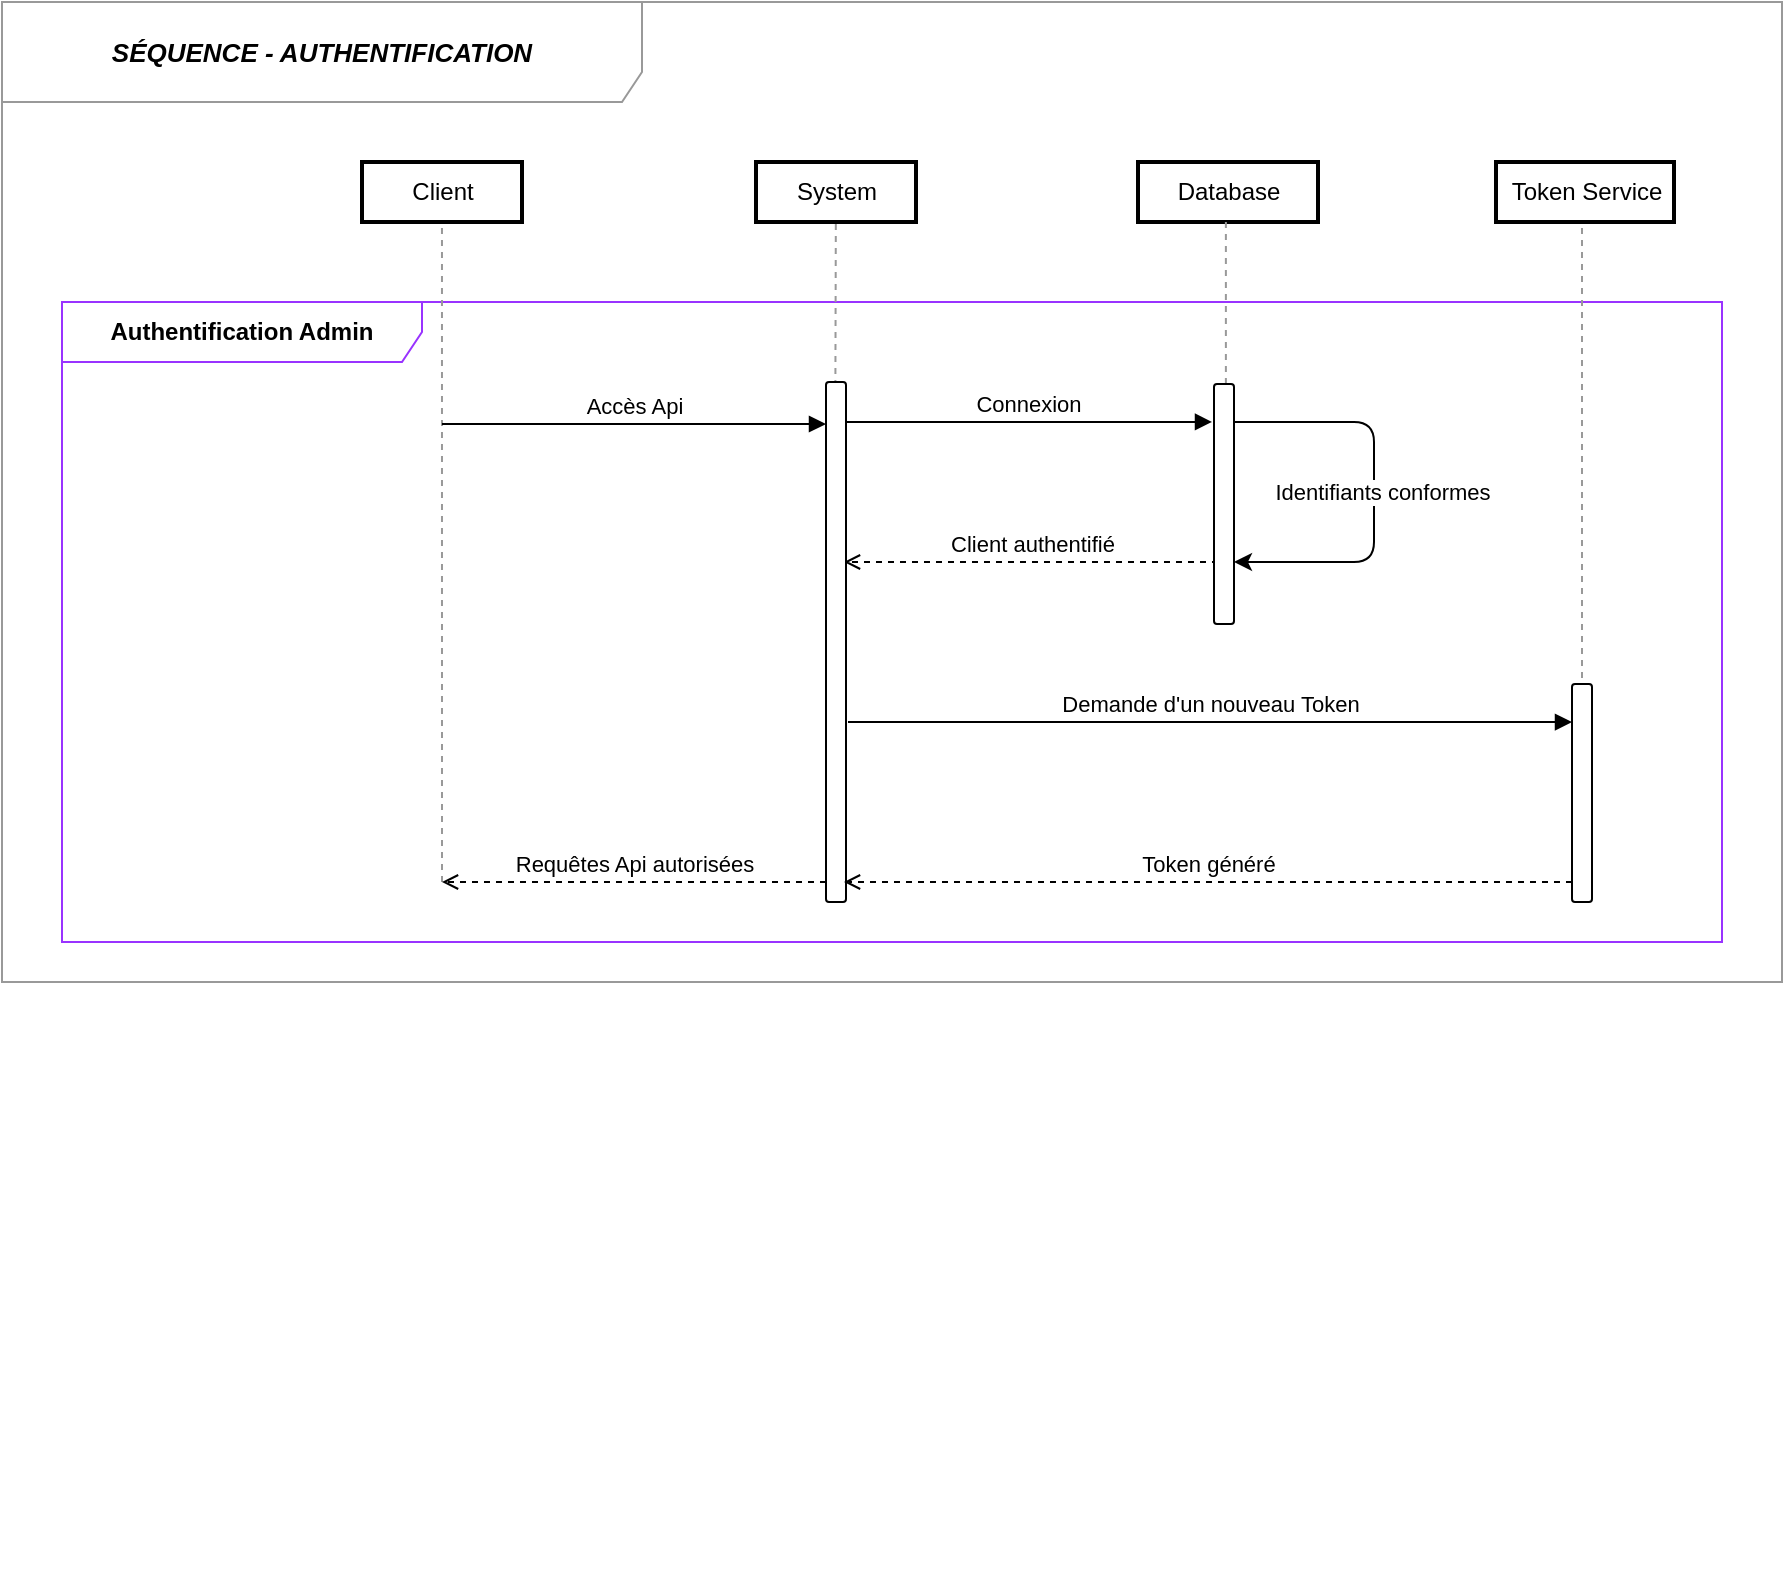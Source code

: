 <mxfile version="14.4.4" type="device" pages="3"><diagram id="97yKl8OY9-flEvL32o-E" name="Page-1"><mxGraphModel dx="1917" dy="540" grid="1" gridSize="10" guides="1" tooltips="1" connect="1" arrows="1" fold="1" page="1" pageScale="1" pageWidth="827" pageHeight="1169" math="0" shadow="0"><root><mxCell id="0"/><mxCell id="1" parent="0"/><mxCell id="2PDcDHNJ80dxET8YKz-v-1" value="&lt;div style=&quot;text-align: left&quot;&gt;&lt;span style=&quot;font-size: 13px&quot;&gt;&lt;b&gt;&lt;i&gt;SÉQUENCE - AUTHENTIFICATION&lt;/i&gt;&lt;/b&gt;&lt;/span&gt;&lt;br&gt;&lt;/div&gt;" style="shape=umlFrame;whiteSpace=wrap;html=1;gradientColor=none;swimlaneFillColor=#ffffff;width=320;height=50;strokeColor=#999999;" parent="1" vertex="1"><mxGeometry x="-790" y="70" width="890" height="490" as="geometry"/></mxCell><mxCell id="2PDcDHNJ80dxET8YKz-v-2" value="&lt;div style=&quot;text-align: left&quot;&gt;&lt;span style=&quot;background-color: rgb(255 , 255 , 255)&quot;&gt;&lt;b&gt;Authentification Admin&lt;/b&gt;&lt;/span&gt;&lt;/div&gt;" style="shape=umlFrame;whiteSpace=wrap;html=1;swimlaneFillColor=none;width=180;height=30;strokeColor=#9933FF;" parent="1" vertex="1"><mxGeometry x="-760" y="220" width="830" height="320" as="geometry"/></mxCell><mxCell id="2PDcDHNJ80dxET8YKz-v-4" value="" style="endArrow=none;dashed=1;html=1;exitX=0.4;exitY=1;exitDx=0;exitDy=0;exitPerimeter=0;entryX=0.5;entryY=0;entryDx=0;entryDy=0;strokeColor=#999999;" parent="1" source="2PDcDHNJ80dxET8YKz-v-18" target="2PDcDHNJ80dxET8YKz-v-3" edge="1"><mxGeometry width="50" height="50" relative="1" as="geometry"><mxPoint x="-375" y="758" as="sourcePoint"/><mxPoint x="215.118" y="179.765" as="targetPoint"/></mxGeometry></mxCell><mxCell id="2PDcDHNJ80dxET8YKz-v-5" value="" style="endArrow=none;dashed=1;html=1;entryX=0.944;entryY=0.458;entryDx=0;entryDy=0;entryPerimeter=0;strokeColor=#999999;" parent="1" edge="1"><mxGeometry width="50" height="50" relative="1" as="geometry"><mxPoint x="-570" y="510" as="sourcePoint"/><mxPoint x="-570.014" y="177.502" as="targetPoint"/></mxGeometry></mxCell><mxCell id="2PDcDHNJ80dxET8YKz-v-6" value="Client" style="html=1;rounded=0;perimeterSpacing=2;strokeWidth=2;" parent="1" vertex="1"><mxGeometry x="-610" y="150" width="80" height="30" as="geometry"/></mxCell><mxCell id="2PDcDHNJ80dxET8YKz-v-8" value="Token Service" style="html=1;rounded=0;perimeterSpacing=2;strokeWidth=2;" parent="1" vertex="1"><mxGeometry x="-43" y="150" width="89" height="30" as="geometry"/></mxCell><mxCell id="2PDcDHNJ80dxET8YKz-v-9" value="" style="endArrow=none;dashed=1;html=1;exitX=0.5;exitY=0.083;exitDx=0;exitDy=0;exitPerimeter=0;strokeColor=#999999;" parent="1" source="oSbIFqYpYDwff08S4qgl-8" edge="1"><mxGeometry width="50" height="50" relative="1" as="geometry"><mxPoint y="581.1" as="sourcePoint"/><mxPoint y="180" as="targetPoint"/></mxGeometry></mxCell><mxCell id="2PDcDHNJ80dxET8YKz-v-10" value="Accès Api" style="html=1;verticalAlign=bottom;endArrow=block;fontSize=11;" parent="1" target="2PDcDHNJ80dxET8YKz-v-18" edge="1"><mxGeometry width="80" relative="1" as="geometry"><mxPoint x="-570" y="281" as="sourcePoint"/><mxPoint x="-378.5" y="280" as="targetPoint"/></mxGeometry></mxCell><mxCell id="2PDcDHNJ80dxET8YKz-v-23" value="" style="edgeStyle=elbowEdgeStyle;elbow=horizontal;endArrow=classic;html=1;" parent="1" edge="1"><mxGeometry width="50" height="50" relative="1" as="geometry"><mxPoint x="-174" y="280" as="sourcePoint"/><mxPoint x="-174" y="350" as="targetPoint"/><Array as="points"><mxPoint x="-104" y="280"/><mxPoint x="-94" y="250"/></Array></mxGeometry></mxCell><mxCell id="2PDcDHNJ80dxET8YKz-v-24" value="&lt;span&gt;&lt;font style=&quot;font-size: 11px&quot;&gt;Identifiants conformes&lt;/font&gt;&lt;/span&gt;" style="edgeLabel;html=1;align=center;verticalAlign=middle;resizable=0;points=[];labelBackgroundColor=#FFFFFF;" parent="2PDcDHNJ80dxET8YKz-v-23" vertex="1" connectable="0"><mxGeometry x="0.595" y="4" relative="1" as="geometry"><mxPoint x="31" y="-39" as="offset"/></mxGeometry></mxCell><mxCell id="2PDcDHNJ80dxET8YKz-v-45" value="" style="endArrow=none;dashed=1;html=1;" parent="1" edge="1"><mxGeometry width="50" height="50" relative="1" as="geometry"><mxPoint y="860" as="sourcePoint"/><mxPoint y="860" as="targetPoint"/></mxGeometry></mxCell><mxCell id="oSbIFqYpYDwff08S4qgl-1" value="Database" style="html=1;rounded=0;perimeterSpacing=2;strokeWidth=2;" vertex="1" parent="1"><mxGeometry x="-222" y="150" width="90" height="30" as="geometry"/></mxCell><mxCell id="oSbIFqYpYDwff08S4qgl-3" value="Connexion" style="html=1;verticalAlign=bottom;endArrow=block;fontSize=11;entryX=-0.1;entryY=0.158;entryDx=0;entryDy=0;entryPerimeter=0;" edge="1" parent="1" target="oSbIFqYpYDwff08S4qgl-5"><mxGeometry width="80" relative="1" as="geometry"><mxPoint x="-368" y="280" as="sourcePoint"/><mxPoint x="-210" y="280" as="targetPoint"/></mxGeometry></mxCell><mxCell id="oSbIFqYpYDwff08S4qgl-4" value="" style="endArrow=none;dashed=1;html=1;strokeColor=#999999;" edge="1" parent="1" source="oSbIFqYpYDwff08S4qgl-5"><mxGeometry width="50" height="50" relative="1" as="geometry"><mxPoint x="-180" y="756" as="sourcePoint"/><mxPoint x="-178.057" y="180" as="targetPoint"/></mxGeometry></mxCell><mxCell id="2PDcDHNJ80dxET8YKz-v-3" value="System" style="html=1;rounded=0;perimeterSpacing=2;strokeWidth=2;" parent="1" vertex="1"><mxGeometry x="-413" y="150" width="80" height="30" as="geometry"/></mxCell><mxCell id="oSbIFqYpYDwff08S4qgl-6" value="Client authentifié" style="html=1;verticalAlign=bottom;endArrow=open;fontSize=11;endFill=0;exitX=0.2;exitY=0.256;exitDx=0;exitDy=0;exitPerimeter=0;dashed=1;" edge="1" parent="1"><mxGeometry width="80" relative="1" as="geometry"><mxPoint x="-182" y="350.04" as="sourcePoint"/><mxPoint x="-369" y="350" as="targetPoint"/><Array as="points"/></mxGeometry></mxCell><mxCell id="2PDcDHNJ80dxET8YKz-v-18" value="" style="html=1;points=[];perimeter=orthogonalPerimeter;rounded=1;gradientColor=none;" parent="1" vertex="1"><mxGeometry x="-378" y="260" width="10" height="260" as="geometry"/></mxCell><mxCell id="oSbIFqYpYDwff08S4qgl-5" value="" style="html=1;points=[];perimeter=orthogonalPerimeter;rounded=1;gradientColor=none;" vertex="1" parent="1"><mxGeometry x="-184" y="261" width="10" height="120" as="geometry"/></mxCell><mxCell id="oSbIFqYpYDwff08S4qgl-7" value="Demande d'un nouveau Token" style="html=1;verticalAlign=bottom;endArrow=block;fontSize=11;" edge="1" parent="1" target="oSbIFqYpYDwff08S4qgl-8"><mxGeometry width="80" relative="1" as="geometry"><mxPoint x="-367" y="430.04" as="sourcePoint"/><mxPoint x="-184" y="430" as="targetPoint"/></mxGeometry></mxCell><mxCell id="oSbIFqYpYDwff08S4qgl-8" value="" style="html=1;points=[];perimeter=orthogonalPerimeter;rounded=1;gradientColor=none;" vertex="1" parent="1"><mxGeometry x="-5" y="411" width="10" height="109" as="geometry"/></mxCell><mxCell id="oSbIFqYpYDwff08S4qgl-9" value="Token généré" style="html=1;verticalAlign=bottom;endArrow=open;fontSize=11;endFill=0;exitX=0.2;exitY=0.256;exitDx=0;exitDy=0;exitPerimeter=0;dashed=1;" edge="1" parent="1"><mxGeometry width="80" relative="1" as="geometry"><mxPoint x="-5" y="510.04" as="sourcePoint"/><mxPoint x="-369" y="510" as="targetPoint"/><Array as="points"/></mxGeometry></mxCell><mxCell id="oSbIFqYpYDwff08S4qgl-10" value="Requêtes Api autorisées" style="html=1;verticalAlign=bottom;endArrow=open;fontSize=11;endFill=0;exitX=0.2;exitY=0.256;exitDx=0;exitDy=0;exitPerimeter=0;dashed=1;" edge="1" parent="1"><mxGeometry width="80" relative="1" as="geometry"><mxPoint x="-378" y="510.04" as="sourcePoint"/><mxPoint x="-570" y="510" as="targetPoint"/><Array as="points"/></mxGeometry></mxCell></root></mxGraphModel></diagram><diagram name="Livraison commande" id="ZWOuRkqsXb_EM6uH1fbn"><mxGraphModel dx="1394" dy="764" grid="1" gridSize="10" guides="1" tooltips="1" connect="1" arrows="1" fold="1" page="1" pageScale="1" pageWidth="1654" pageHeight="2336" math="0" shadow="0"><root><mxCell id="WEB0R3l4MGq5iQru9HjV-0"/><mxCell id="WEB0R3l4MGq5iQru9HjV-1" parent="WEB0R3l4MGq5iQru9HjV-0"/><mxCell id="R4cMAtItwCtdMwxK8LPQ-0" value="&lt;div style=&quot;text-align: center&quot;&gt;&lt;span style=&quot;background-color: rgb(255 , 255 , 255)&quot;&gt;&lt;b&gt;Livraison d'une commande&lt;/b&gt;&lt;/span&gt;&lt;/div&gt;" style="shape=umlFrame;whiteSpace=wrap;html=1;gradientColor=none;swimlaneFillColor=#ffffff;width=200;height=30;" parent="WEB0R3l4MGq5iQru9HjV-1" vertex="1"><mxGeometry x="120" y="80" width="1510" height="1390" as="geometry"/></mxCell><mxCell id="w8gGId_1zlBbqXzs5CFl-0" value="&lt;div style=&quot;text-align: left&quot;&gt;&lt;span style=&quot;background-color: rgb(255 , 255 , 255)&quot;&gt;&lt;b&gt;Statut du livreur&lt;/b&gt;&lt;/span&gt;&lt;/div&gt;" style="shape=umlFrame;whiteSpace=wrap;html=1;gradientColor=none;swimlaneFillColor=none;width=130;height=40;strokeColor=#009900;strokeWidth=2;" parent="WEB0R3l4MGq5iQru9HjV-1" vertex="1"><mxGeometry x="140" y="260" width="1110" height="1190" as="geometry"/></mxCell><mxCell id="uwbu0SGi8edDNDlaioiN-0" value="&lt;div style=&quot;text-align: left&quot;&gt;&lt;span style=&quot;background-color: rgb(255 , 255 , 255)&quot;&gt;&lt;b&gt;Calcul temps de livraison&lt;/b&gt;&lt;/span&gt;&lt;/div&gt;" style="shape=umlFrame;whiteSpace=wrap;html=1;gradientColor=none;swimlaneFillColor=none;width=180;height=34;strokeColor=#3399FF;strokeWidth=2;" parent="WEB0R3l4MGq5iQru9HjV-1" vertex="1"><mxGeometry x="174" y="420" width="1048" height="530" as="geometry"/></mxCell><mxCell id="3eG5eJjS178SuLSOCHhJ-0" value="&lt;div style=&quot;text-align: left&quot;&gt;&lt;span style=&quot;background-color: rgb(255 , 255 , 255)&quot;&gt;&lt;b&gt;Acceptation livraison&lt;/b&gt;&lt;/span&gt;&lt;/div&gt;" style="shape=umlFrame;whiteSpace=wrap;html=1;gradientColor=none;swimlaneFillColor=none;width=162;height=30;strokeColor=#FF3333;" parent="WEB0R3l4MGq5iQru9HjV-1" vertex="1"><mxGeometry x="200" y="667" width="1000" height="263" as="geometry"/></mxCell><mxCell id="ssteEtRukq2e38VHEVAg-7" value="&lt;div style=&quot;text-align: left&quot;&gt;&lt;span style=&quot;background-color: rgb(255 , 255 , 255)&quot;&gt;&lt;b&gt;Paiement sur place&lt;/b&gt;&lt;/span&gt;&lt;/div&gt;" style="shape=umlFrame;whiteSpace=wrap;html=1;gradientColor=none;swimlaneFillColor=none;width=146;height=30;strokeColor=#3399FF;strokeWidth=2;" parent="WEB0R3l4MGq5iQru9HjV-1" vertex="1"><mxGeometry x="171" y="1160" width="1048" height="100" as="geometry"/></mxCell><mxCell id="354mneva1Qrx9jrgCuiJ-0" value="" style="shape=umlLifeline;participant=umlActor;perimeter=lifelinePerimeter;whiteSpace=wrap;html=1;container=1;collapsible=0;recursiveResize=0;verticalAlign=top;spacingTop=36;labelBackgroundColor=#ffffff;outlineConnect=0;rounded=1;strokeColor=#009900;gradientColor=none;size=40;" parent="WEB0R3l4MGq5iQru9HjV-1" vertex="1"><mxGeometry x="220" y="150" width="20" height="1290" as="geometry"/></mxCell><mxCell id="T_Lq2l1ZhFdLMep7qThl-0" value="" style="shape=umlLifeline;participant=umlActor;perimeter=lifelinePerimeter;whiteSpace=wrap;html=1;container=1;collapsible=0;recursiveResize=0;verticalAlign=top;spacingTop=36;labelBackgroundColor=#ffffff;outlineConnect=0;rounded=1;strokeColor=#009900;gradientColor=none;size=40;" parent="WEB0R3l4MGq5iQru9HjV-1" vertex="1"><mxGeometry x="940" y="150" width="20" height="1290" as="geometry"/></mxCell><mxCell id="8b4yy8906pjeOTomN8t--4" value="" style="html=1;points=[];perimeter=orthogonalPerimeter;rounded=1;gradientColor=none;" parent="T_Lq2l1ZhFdLMep7qThl-0" vertex="1"><mxGeometry x="5" y="130" width="10" height="130" as="geometry"/></mxCell><mxCell id="WPyGbicEcxAgXqHUyOIj-2" value="" style="html=1;points=[];perimeter=orthogonalPerimeter;rounded=1;gradientColor=none;" parent="T_Lq2l1ZhFdLMep7qThl-0" vertex="1"><mxGeometry x="5" y="830" width="10" height="170" as="geometry"/></mxCell><mxCell id="uOnJpqTVTXsAI9ddlCGG-0" value="" style="shape=umlLifeline;participant=umlActor;perimeter=lifelinePerimeter;whiteSpace=wrap;html=1;container=1;collapsible=0;recursiveResize=0;verticalAlign=top;spacingTop=36;labelBackgroundColor=#ffffff;outlineConnect=0;rounded=1;strokeColor=#009900;gradientColor=none;size=40;" parent="WEB0R3l4MGq5iQru9HjV-1" vertex="1"><mxGeometry x="1150" y="150" width="20" height="1290" as="geometry"/></mxCell><mxCell id="ssteEtRukq2e38VHEVAg-8" value="" style="html=1;points=[];perimeter=orthogonalPerimeter;rounded=1;gradientColor=none;" parent="uOnJpqTVTXsAI9ddlCGG-0" vertex="1"><mxGeometry x="5" y="1035" width="10" height="62" as="geometry"/></mxCell><mxCell id="pNqK_z4IAS50ytQpRtOB-0" value=":Livreur&lt;br&gt;" style="text;html=1;resizable=0;points=[];autosize=1;align=center;verticalAlign=top;spacingTop=-4;" parent="WEB0R3l4MGq5iQru9HjV-1" vertex="1"><mxGeometry x="200" y="200" width="60" height="20" as="geometry"/></mxCell><mxCell id="pNqK_z4IAS50ytQpRtOB-1" value=":Système de &lt;br&gt;géolocalisation" style="text;html=1;resizable=0;points=[];autosize=1;align=center;verticalAlign=top;spacingTop=-4;" parent="WEB0R3l4MGq5iQru9HjV-1" vertex="1"><mxGeometry x="905" y="200" width="90" height="30" as="geometry"/></mxCell><mxCell id="pNqK_z4IAS50ytQpRtOB-2" value=":Système de&lt;br&gt;paiement&lt;br&gt;" style="text;html=1;resizable=0;points=[];autosize=1;align=center;verticalAlign=top;spacingTop=-4;" parent="WEB0R3l4MGq5iQru9HjV-1" vertex="1"><mxGeometry x="1120" y="200" width="80" height="30" as="geometry"/></mxCell><mxCell id="ohSg3kIBQiObtV7oMPIW-0" value=":System" style="html=1;gradientColor=none;rounded=1;" parent="WEB0R3l4MGq5iQru9HjV-1" vertex="1"><mxGeometry x="434" y="150" width="110" height="50" as="geometry"/></mxCell><mxCell id="BLJwd0H3DOx2jD2qijBZ-0" value="" style="endArrow=none;dashed=1;html=1;" parent="WEB0R3l4MGq5iQru9HjV-1" source="ssteEtRukq2e38VHEVAg-4" edge="1"><mxGeometry width="50" height="50" relative="1" as="geometry"><mxPoint x="489" y="280" as="sourcePoint"/><mxPoint x="489" y="200" as="targetPoint"/></mxGeometry></mxCell><mxCell id="gqORri92tehJHnuZKqOa-0" value="envoiAdresseClient()" style="html=1;verticalAlign=bottom;endArrow=block;fontSize=11;exitX=1.247;exitY=0.043;exitDx=0;exitDy=0;exitPerimeter=0;" parent="WEB0R3l4MGq5iQru9HjV-1" edge="1"><mxGeometry width="80" relative="1" as="geometry"><mxPoint x="496.143" y="321.429" as="sourcePoint"/><mxPoint x="945" y="321.429" as="targetPoint"/></mxGeometry></mxCell><mxCell id="CLehg4S_KWj9fMtEqtsN-0" value="positionLivreur()" style="html=1;verticalAlign=bottom;endArrow=block;fontSize=11;" parent="WEB0R3l4MGq5iQru9HjV-1" edge="1"><mxGeometry x="0.25" y="-54" width="80" relative="1" as="geometry"><mxPoint x="955" y="322.833" as="sourcePoint"/><mxPoint x="955" y="382.833" as="targetPoint"/><Array as="points"><mxPoint x="1045" y="322.833"/><mxPoint x="1045" y="382.833"/></Array><mxPoint x="50" y="34" as="offset"/></mxGeometry></mxCell><mxCell id="JFjG7IoQuf7xKy9AYRL7-0" value="returnPositionLivreur" style="html=1;verticalAlign=bottom;endArrow=open;fontSize=11;dashed=1;endFill=0;" parent="WEB0R3l4MGq5iQru9HjV-1" target="8b4yy8906pjeOTomN8t--2" edge="1"><mxGeometry width="80" relative="1" as="geometry"><mxPoint x="945" y="389" as="sourcePoint"/><mxPoint x="432" y="389" as="targetPoint"/></mxGeometry></mxCell><mxCell id="uwbu0SGi8edDNDlaioiN-1" value="" style="endArrow=none;dashed=1;html=1;strokeColor=#3399FF;exitX=-0.001;exitY=0.539;exitDx=0;exitDy=0;exitPerimeter=0;entryX=1.002;entryY=0.535;entryDx=0;entryDy=0;entryPerimeter=0;" parent="WEB0R3l4MGq5iQru9HjV-1" edge="1"><mxGeometry width="50" height="50" relative="1" as="geometry"><mxPoint x="172.941" y="565.353" as="sourcePoint"/><mxPoint x="1223.529" y="564.176" as="targetPoint"/></mxGeometry></mxCell><mxCell id="6GtWOhxDiiX65euD6Abx-0" value="&lt;b&gt;&lt;font color=&quot;#3399ff&quot;&gt;Si durée livraison &amp;gt; 20min&lt;/font&gt;&lt;/b&gt;" style="text;html=1;" parent="WEB0R3l4MGq5iQru9HjV-1" vertex="1"><mxGeometry x="183.5" y="475" width="140" height="30" as="geometry"/></mxCell><mxCell id="6GtWOhxDiiX65euD6Abx-1" value="&lt;b&gt;&lt;font color=&quot;#3399ff&quot;&gt;Si durée livraison &amp;lt; 20min&lt;/font&gt;&lt;/b&gt;" style="text;html=1;" parent="WEB0R3l4MGq5iQru9HjV-1" vertex="1"><mxGeometry x="183.5" y="578" width="140" height="30" as="geometry"/></mxCell><mxCell id="Wh5oMp81qJ1DH_Tn5o5D-0" value="stopLivraison" style="html=1;verticalAlign=bottom;endArrow=open;fontSize=11;dashed=1;endFill=0;" parent="WEB0R3l4MGq5iQru9HjV-1" edge="1"><mxGeometry width="80" relative="1" as="geometry"><mxPoint x="484" y="530.0" as="sourcePoint"/><mxPoint x="231.5" y="530" as="targetPoint"/></mxGeometry></mxCell><mxCell id="Wh5oMp81qJ1DH_Tn5o5D-1" value="startLivraison" style="html=1;verticalAlign=bottom;endArrow=open;fontSize=11;dashed=1;endFill=0;" parent="WEB0R3l4MGq5iQru9HjV-1" edge="1"><mxGeometry width="80" relative="1" as="geometry"><mxPoint x="485" y="876.0" as="sourcePoint"/><mxPoint x="231" y="876" as="targetPoint"/></mxGeometry></mxCell><mxCell id="9GJlBmEMQRUmACbdeUsp-0" value="&lt;font color=&quot;#009900&quot;&gt;&lt;b&gt;Si statut = libre&lt;/b&gt;&lt;/font&gt;" style="text;html=1;resizable=0;points=[];autosize=1;align=left;verticalAlign=top;spacingTop=-4;fontSize=11;strokeWidth=1;" parent="WEB0R3l4MGq5iQru9HjV-1" vertex="1"><mxGeometry x="150" y="313" width="90" height="10" as="geometry"/></mxCell><mxCell id="_9ehdp3Di0DgGZwLJUIL-0" value="" style="endArrow=none;dashed=1;html=1;strokeColor=#009900;exitX=-0.001;exitY=0.748;exitDx=0;exitDy=0;exitPerimeter=0;" parent="WEB0R3l4MGq5iQru9HjV-1" edge="1"><mxGeometry width="50" height="50" relative="1" as="geometry"><mxPoint x="140" y="976" as="sourcePoint"/><mxPoint x="1250" y="979" as="targetPoint"/></mxGeometry></mxCell><mxCell id="8b4yy8906pjeOTomN8t--2" value="" style="html=1;points=[];perimeter=orthogonalPerimeter;rounded=1;gradientColor=none;" parent="WEB0R3l4MGq5iQru9HjV-1" vertex="1"><mxGeometry x="484" y="280" width="10" height="380" as="geometry"/></mxCell><mxCell id="8b4yy8906pjeOTomN8t--5" value="affichageInfosLivraison" style="html=1;verticalAlign=bottom;endArrow=open;fontSize=11;dashed=1;endFill=0;" parent="WEB0R3l4MGq5iQru9HjV-1" edge="1"><mxGeometry width="80" relative="1" as="geometry"><mxPoint x="484" y="635.0" as="sourcePoint"/><mxPoint x="230" y="635.0" as="targetPoint"/></mxGeometry></mxCell><mxCell id="WPyGbicEcxAgXqHUyOIj-0" value="modificationStatut" style="html=1;verticalAlign=bottom;endArrow=open;fontSize=11;dashed=1;endFill=0;exitX=0.6;exitY=0.978;exitDx=0;exitDy=0;exitPerimeter=0;" parent="WEB0R3l4MGq5iQru9HjV-1" edge="1"><mxGeometry width="80" relative="1" as="geometry"><mxPoint x="491.429" y="906.0" as="sourcePoint"/><mxPoint x="230.071" y="906.0" as="targetPoint"/></mxGeometry></mxCell><mxCell id="WPyGbicEcxAgXqHUyOIj-1" value="&lt;font color=&quot;#009900&quot;&gt;&lt;b&gt;Si statut = en livraison&lt;/b&gt;&lt;/font&gt;" style="text;html=1;resizable=0;points=[];autosize=1;align=left;verticalAlign=top;spacingTop=-4;fontSize=11;strokeWidth=1;" parent="WEB0R3l4MGq5iQru9HjV-1" vertex="1"><mxGeometry x="150" y="990" width="130" height="10" as="geometry"/></mxCell><mxCell id="WPyGbicEcxAgXqHUyOIj-3" value="positionLivreur()" style="html=1;verticalAlign=bottom;endArrow=block;fontSize=11;entryX=1.265;entryY=0.307;entryDx=0;entryDy=0;entryPerimeter=0;" parent="WEB0R3l4MGq5iQru9HjV-1" edge="1"><mxGeometry x="0.166" y="-47" width="80" relative="1" as="geometry"><mxPoint x="955" y="1016.333" as="sourcePoint"/><mxPoint x="957.647" y="1048.676" as="targetPoint"/><Array as="points"><mxPoint x="1045" y="1016.333"/><mxPoint x="1045" y="1048.5"/><mxPoint x="1000" y="1048.5"/></Array><mxPoint x="45" y="35" as="offset"/></mxGeometry></mxCell><mxCell id="WPyGbicEcxAgXqHUyOIj-4" value="" style="html=1;points=[];perimeter=orthogonalPerimeter;rounded=1;gradientColor=none;" parent="WEB0R3l4MGq5iQru9HjV-1" vertex="1"><mxGeometry x="484" y="975" width="10" height="175" as="geometry"/></mxCell><mxCell id="WPyGbicEcxAgXqHUyOIj-5" value="returnPositionLivreur" style="html=1;verticalAlign=bottom;endArrow=open;fontSize=11;dashed=1;endFill=0;" parent="WEB0R3l4MGq5iQru9HjV-1" target="WPyGbicEcxAgXqHUyOIj-4" edge="1"><mxGeometry width="80" relative="1" as="geometry"><mxPoint x="945" y="1046.5" as="sourcePoint"/><mxPoint x="510" y="1047" as="targetPoint"/></mxGeometry></mxCell><mxCell id="WPyGbicEcxAgXqHUyOIj-8" value="actualisationPosition()" style="html=1;verticalAlign=bottom;endArrow=block;fontSize=11;entryX=1.265;entryY=0.307;entryDx=0;entryDy=0;entryPerimeter=0;" parent="WEB0R3l4MGq5iQru9HjV-1" edge="1"><mxGeometry x="0.166" y="-68" width="80" relative="1" as="geometry"><mxPoint x="494" y="1081.333" as="sourcePoint"/><mxPoint x="496.647" y="1113.676" as="targetPoint"/><Array as="points"><mxPoint x="584" y="1081.333"/><mxPoint x="584" y="1113.5"/><mxPoint x="539" y="1113.5"/></Array><mxPoint x="68" y="61" as="offset"/></mxGeometry></mxCell><mxCell id="WPyGbicEcxAgXqHUyOIj-9" value="modificationStatut" style="html=1;verticalAlign=bottom;endArrow=open;fontSize=11;dashed=1;endFill=0;" parent="WEB0R3l4MGq5iQru9HjV-1" source="WPyGbicEcxAgXqHUyOIj-4" edge="1"><mxGeometry width="80" relative="1" as="geometry"><mxPoint x="421.5" y="1030.0" as="sourcePoint"/><mxPoint x="230" y="1030.0" as="targetPoint"/></mxGeometry></mxCell><mxCell id="_aDwpZCUw8sMrqua1Jy7-0" value="actualisationPageLivraison" style="html=1;verticalAlign=bottom;endArrow=open;fontSize=11;dashed=1;endFill=0;" parent="WEB0R3l4MGq5iQru9HjV-1" edge="1"><mxGeometry x="0.247" y="-2" width="80" relative="1" as="geometry"><mxPoint x="484" y="1132.5" as="sourcePoint"/><mxPoint x="349.324" y="1132.5" as="targetPoint"/><mxPoint as="offset"/></mxGeometry></mxCell><mxCell id="ssteEtRukq2e38VHEVAg-0" value="" style="shape=umlLifeline;participant=umlActor;perimeter=lifelinePerimeter;whiteSpace=wrap;html=1;container=1;collapsible=0;recursiveResize=0;verticalAlign=top;spacingTop=36;labelBackgroundColor=#ffffff;outlineConnect=0;rounded=1;strokeColor=#009900;gradientColor=none;size=40;" parent="WEB0R3l4MGq5iQru9HjV-1" vertex="1"><mxGeometry x="340" y="150" width="20" height="1290" as="geometry"/></mxCell><mxCell id="ssteEtRukq2e38VHEVAg-1" value=":Acheteur&lt;br&gt;" style="text;html=1;resizable=0;points=[];autosize=1;align=center;verticalAlign=top;spacingTop=-4;" parent="WEB0R3l4MGq5iQru9HjV-1" vertex="1"><mxGeometry x="315" y="200" width="70" height="20" as="geometry"/></mxCell><mxCell id="ssteEtRukq2e38VHEVAg-2" value="" style="endArrow=none;dashed=1;html=1;strokeColor=#009900;exitX=-0.001;exitY=0.748;exitDx=0;exitDy=0;exitPerimeter=0;" parent="WEB0R3l4MGq5iQru9HjV-1" edge="1"><mxGeometry width="50" height="50" relative="1" as="geometry"><mxPoint x="143" y="1273" as="sourcePoint"/><mxPoint x="1253" y="1276.0" as="targetPoint"/></mxGeometry></mxCell><mxCell id="ssteEtRukq2e38VHEVAg-3" value="&lt;font color=&quot;#009900&quot;&gt;&lt;b&gt;Si statut = livraison terminée&lt;/b&gt;&lt;/font&gt;" style="text;html=1;resizable=0;points=[];autosize=1;align=left;verticalAlign=top;spacingTop=-4;fontSize=11;strokeWidth=1;" parent="WEB0R3l4MGq5iQru9HjV-1" vertex="1"><mxGeometry x="150" y="1293" width="160" height="10" as="geometry"/></mxCell><mxCell id="ssteEtRukq2e38VHEVAg-4" value="" style="html=1;points=[];perimeter=orthogonalPerimeter;rounded=1;gradientColor=none;" parent="WEB0R3l4MGq5iQru9HjV-1" vertex="1"><mxGeometry x="484" y="1313" width="10" height="117" as="geometry"/></mxCell><mxCell id="ssteEtRukq2e38VHEVAg-5" value="modificationStatut" style="html=1;verticalAlign=bottom;endArrow=open;fontSize=11;dashed=1;endFill=0;" parent="WEB0R3l4MGq5iQru9HjV-1" edge="1"><mxGeometry width="80" relative="1" as="geometry"><mxPoint x="484" y="1356.0" as="sourcePoint"/><mxPoint x="230" y="1356.0" as="targetPoint"/></mxGeometry></mxCell><mxCell id="ssteEtRukq2e38VHEVAg-9" value="notificationPaiementValide()" style="html=1;verticalAlign=bottom;endArrow=block;fontSize=11;exitX=1.247;exitY=0.043;exitDx=0;exitDy=0;exitPerimeter=0;" parent="WEB0R3l4MGq5iQru9HjV-1" target="ssteEtRukq2e38VHEVAg-8" edge="1"><mxGeometry width="80" relative="1" as="geometry"><mxPoint x="230.143" y="1219.929" as="sourcePoint"/><mxPoint x="679" y="1219.929" as="targetPoint"/></mxGeometry></mxCell><mxCell id="ssteEtRukq2e38VHEVAg-11" value="livraisonTerminee" style="html=1;verticalAlign=bottom;endArrow=open;fontSize=11;dashed=1;endFill=0;" parent="WEB0R3l4MGq5iQru9HjV-1" edge="1"><mxGeometry width="80" relative="1" as="geometry"><mxPoint x="484" y="1420" as="sourcePoint"/><mxPoint x="349.071" y="1420" as="targetPoint"/></mxGeometry></mxCell><mxCell id="ssteEtRukq2e38VHEVAg-12" value="modificationStock()" style="html=1;verticalAlign=bottom;endArrow=block;fontSize=11;entryX=1.265;entryY=0.307;entryDx=0;entryDy=0;entryPerimeter=0;" parent="WEB0R3l4MGq5iQru9HjV-1" edge="1"><mxGeometry x="0.166" y="-56" width="80" relative="1" as="geometry"><mxPoint x="494" y="1369" as="sourcePoint"/><mxPoint x="496.647" y="1402" as="targetPoint"/><Array as="points"><mxPoint x="584" y="1369.333"/><mxPoint x="584" y="1401.5"/><mxPoint x="539" y="1401.5"/></Array><mxPoint x="57" y="51" as="offset"/></mxGeometry></mxCell><mxCell id="ssteEtRukq2e38VHEVAg-13" value="modifiicationStatut(enLivraison)" style="html=1;verticalAlign=bottom;endArrow=block;fontSize=11;entryX=1.265;entryY=0.307;entryDx=0;entryDy=0;entryPerimeter=0;" parent="WEB0R3l4MGq5iQru9HjV-1" edge="1"><mxGeometry x="0.166" y="-96" width="80" relative="1" as="geometry"><mxPoint x="495" y="873" as="sourcePoint"/><mxPoint x="497.647" y="906" as="targetPoint"/><Array as="points"><mxPoint x="585" y="873.333"/><mxPoint x="585" y="905.5"/><mxPoint x="540" y="905.5"/></Array><mxPoint x="97" y="94" as="offset"/></mxGeometry></mxCell><mxCell id="ssteEtRukq2e38VHEVAg-14" value="modifiicationStatut(libre)" style="html=1;verticalAlign=bottom;endArrow=block;fontSize=11;entryX=1.265;entryY=0.307;entryDx=0;entryDy=0;entryPerimeter=0;" parent="WEB0R3l4MGq5iQru9HjV-1" edge="1"><mxGeometry x="0.166" y="76" width="80" relative="1" as="geometry"><mxPoint x="494" y="1324.5" as="sourcePoint"/><mxPoint x="496.647" y="1357.5" as="targetPoint"/><Array as="points"><mxPoint x="584" y="1324.833"/><mxPoint x="584" y="1357"/><mxPoint x="539" y="1357"/></Array><mxPoint x="77" y="-76" as="offset"/></mxGeometry></mxCell><mxCell id="r1wm_qi4GN-fAcNsKdHm-0" value="Pour obtenir le statut libre, le livreur doit être connecté à la plateforme ExpressFood avec les identifiants fournis lors de son inscription" style="shape=note;whiteSpace=wrap;html=1;size=14;verticalAlign=top;align=left;spacingTop=5;rounded=1;gradientColor=none;spacingLeft=8;spacingRight=8;" parent="WEB0R3l4MGq5iQru9HjV-1" vertex="1"><mxGeometry x="1279" y="260" width="331" height="60" as="geometry"/></mxCell><mxCell id="r1wm_qi4GN-fAcNsKdHm-1" value="Pour se rendre &quot;indisponible&quot;, le livreur doit se déconnecter de la plateforme." style="shape=note;whiteSpace=wrap;html=1;size=14;verticalAlign=top;align=left;spacingTop=5;rounded=1;gradientColor=none;spacingLeft=8;spacingRight=8;" parent="WEB0R3l4MGq5iQru9HjV-1" vertex="1"><mxGeometry x="1270" y="1295.714" width="331" height="60" as="geometry"/></mxCell><mxCell id="r1wm_qi4GN-fAcNsKdHm-2" value="envoiAdresseClient()" style="html=1;verticalAlign=bottom;endArrow=block;fontSize=11;entryX=1.265;entryY=0.307;entryDx=0;entryDy=0;entryPerimeter=0;" parent="WEB0R3l4MGq5iQru9HjV-1" edge="1"><mxGeometry x="0.166" y="-66" width="80" relative="1" as="geometry"><mxPoint x="494" y="603.0" as="sourcePoint"/><mxPoint x="496.647" y="636" as="targetPoint"/><Array as="points"><mxPoint x="584" y="603.333"/><mxPoint x="584" y="635.5"/><mxPoint x="539" y="635.5"/></Array><mxPoint x="67" y="59" as="offset"/></mxGeometry></mxCell><mxCell id="r1wm_qi4GN-fAcNsKdHm-6" value="En statut libre, le livreur reçoit les commandes des clients dans son périmètre. Il reste néanmoins libre d'accepter ou de refuser des livraisons" style="shape=note;whiteSpace=wrap;html=1;size=14;verticalAlign=top;align=left;spacingTop=5;rounded=1;gradientColor=none;spacingLeft=8;spacingRight=8;" parent="WEB0R3l4MGq5iQru9HjV-1" vertex="1"><mxGeometry x="1260" y="667" width="331" height="60" as="geometry"/></mxCell><mxCell id="3eG5eJjS178SuLSOCHhJ-1" value="&lt;b&gt;&lt;font color=&quot;#ff3333&quot;&gt;Si refus livraison&lt;/font&gt;&lt;/b&gt;" style="text;html=1;" parent="WEB0R3l4MGq5iQru9HjV-1" vertex="1"><mxGeometry x="215" y="710" width="140" height="30" as="geometry"/></mxCell><mxCell id="3eG5eJjS178SuLSOCHhJ-2" value="" style="html=1;points=[];perimeter=orthogonalPerimeter;rounded=1;gradientColor=none;" parent="WEB0R3l4MGq5iQru9HjV-1" vertex="1"><mxGeometry x="484" y="695" width="10" height="86" as="geometry"/></mxCell><mxCell id="3eG5eJjS178SuLSOCHhJ-3" value="livreurSuivant()" style="html=1;verticalAlign=bottom;endArrow=block;fontSize=11;entryX=1.265;entryY=0.307;entryDx=0;entryDy=0;entryPerimeter=0;" parent="WEB0R3l4MGq5iQru9HjV-1" edge="1"><mxGeometry x="0.166" y="-47" width="80" relative="1" as="geometry"><mxPoint x="494" y="707.0" as="sourcePoint"/><mxPoint x="496.647" y="740" as="targetPoint"/><Array as="points"><mxPoint x="584" y="707.333"/><mxPoint x="584" y="739.5"/><mxPoint x="539" y="739.5"/></Array><mxPoint x="47" y="38" as="offset"/></mxGeometry></mxCell><mxCell id="3eG5eJjS178SuLSOCHhJ-4" value="&lt;b&gt;&lt;font color=&quot;#ff3333&quot;&gt;Si livraison acceptée&lt;/font&gt;&lt;/b&gt;" style="text;html=1;" parent="WEB0R3l4MGq5iQru9HjV-1" vertex="1"><mxGeometry x="215" y="805" width="140" height="30" as="geometry"/></mxCell><mxCell id="3eG5eJjS178SuLSOCHhJ-5" value="" style="html=1;points=[];perimeter=orthogonalPerimeter;rounded=1;gradientColor=none;" parent="WEB0R3l4MGq5iQru9HjV-1" vertex="1"><mxGeometry x="484" y="821" width="10" height="100" as="geometry"/></mxCell><mxCell id="3eG5eJjS178SuLSOCHhJ-6" value="Choix du livreur suivant dans la liste des livreurs les plus proches de l'adresse du client." style="shape=note;whiteSpace=wrap;html=1;size=14;verticalAlign=top;align=left;spacingTop=5;rounded=1;gradientColor=none;spacingLeft=8;spacingRight=8;" parent="WEB0R3l4MGq5iQru9HjV-1" vertex="1"><mxGeometry x="709.5" y="695" width="331" height="60" as="geometry"/></mxCell><mxCell id="3eG5eJjS178SuLSOCHhJ-7" value="" style="endArrow=none;dashed=1;html=1;strokeColor=#FF3333;entryX=1.002;entryY=0.464;entryDx=0;entryDy=0;entryPerimeter=0;" parent="WEB0R3l4MGq5iQru9HjV-1" target="3eG5eJjS178SuLSOCHhJ-0" edge="1"><mxGeometry width="50" height="50" relative="1" as="geometry"><mxPoint x="199" y="789" as="sourcePoint"/><mxPoint x="1233.529" y="574.176" as="targetPoint"/></mxGeometry></mxCell><mxCell id="FhEEDC7NcTs69Y7kPfxC-0" value="&lt;font color=&quot;#009900&quot;&gt;&lt;b&gt;&amp;amp; ≠ indisponible&lt;/b&gt;&lt;br&gt;&lt;/font&gt;" style="text;html=1;resizable=0;points=[];autosize=1;align=left;verticalAlign=top;spacingTop=-4;fontSize=11;strokeWidth=1;" vertex="1" parent="WEB0R3l4MGq5iQru9HjV-1"><mxGeometry x="150" y="340" width="100" height="10" as="geometry"/></mxCell><mxCell id="FhEEDC7NcTs69Y7kPfxC-1" value="Le livreur peut choisir deux statuts : libre ou indisponible. Les deux autres statuts (enCours et livraisonTerminée) sont automatiquement ajoutés lorque le livreur prend une commande et lorsqu'il a finit la livraison" style="shape=note;whiteSpace=wrap;html=1;size=14;verticalAlign=top;align=left;spacingTop=5;rounded=1;gradientColor=none;spacingLeft=8;spacingRight=8;" vertex="1" parent="WEB0R3l4MGq5iQru9HjV-1"><mxGeometry x="1279" y="340" width="331" height="80" as="geometry"/></mxCell></root></mxGraphModel></diagram><diagram name="Ajout plat du jour" id="ay84VoeEdorZGM5PqChj"><mxGraphModel dx="1394" dy="764" grid="1" gridSize="10" guides="1" tooltips="1" connect="1" arrows="1" fold="1" page="1" pageScale="1" pageWidth="1654" pageHeight="2336" math="0" shadow="0"><root><mxCell id="YE4TnGzsQv0I86IZ4org-0"/><mxCell id="YE4TnGzsQv0I86IZ4org-1" parent="YE4TnGzsQv0I86IZ4org-0"/><mxCell id="mm7ky6yUWi7vb0nVWVHq-0" value="&lt;div style=&quot;text-align: center&quot;&gt;&lt;span style=&quot;background-color: rgb(255 , 255 , 255)&quot;&gt;&lt;b&gt;Ajout d'un plat du jour&lt;/b&gt;&lt;/span&gt;&lt;/div&gt;" style="shape=umlFrame;whiteSpace=wrap;html=1;gradientColor=none;swimlaneFillColor=#ffffff;width=160;height=30;" parent="YE4TnGzsQv0I86IZ4org-1" vertex="1"><mxGeometry x="120" y="70" width="1150" height="550" as="geometry"/></mxCell><mxCell id="Wvd6_JBo3mFom1m9VW0S-0" value="" style="shape=umlLifeline;participant=umlActor;perimeter=lifelinePerimeter;whiteSpace=wrap;html=1;container=1;collapsible=0;recursiveResize=0;verticalAlign=top;spacingTop=36;labelBackgroundColor=#ffffff;outlineConnect=0;rounded=1;strokeColor=#009900;gradientColor=none;size=40;" parent="YE4TnGzsQv0I86IZ4org-1" vertex="1"><mxGeometry x="220" y="150" width="20" height="450" as="geometry"/></mxCell><mxCell id="WXjxb9LahpzxPWxsukQ4-0" value=":Express Food" style="text;html=1;resizable=0;points=[];autosize=1;align=center;verticalAlign=top;spacingTop=-4;" parent="YE4TnGzsQv0I86IZ4org-1" vertex="1"><mxGeometry x="185" y="200" width="90" height="20" as="geometry"/></mxCell><mxCell id="WXjxb9LahpzxPWxsukQ4-1" value="" style="shape=umlLifeline;participant=umlActor;perimeter=lifelinePerimeter;whiteSpace=wrap;html=1;container=1;collapsible=0;recursiveResize=0;verticalAlign=top;spacingTop=36;labelBackgroundColor=#ffffff;outlineConnect=0;rounded=1;strokeColor=#009900;gradientColor=none;size=40;" parent="YE4TnGzsQv0I86IZ4org-1" vertex="1"><mxGeometry x="1040" y="150" width="20" height="440" as="geometry"/></mxCell><mxCell id="KDgxrNgUy-xnUIdBZvO_-3" value="" style="html=1;points=[];perimeter=orthogonalPerimeter;rounded=1;gradientColor=none;" parent="WXjxb9LahpzxPWxsukQ4-1" vertex="1"><mxGeometry x="5" y="370" width="10" height="70" as="geometry"/></mxCell><mxCell id="WXjxb9LahpzxPWxsukQ4-2" value=":Livreur" style="text;html=1;resizable=0;points=[];autosize=1;align=center;verticalAlign=top;spacingTop=-4;" parent="YE4TnGzsQv0I86IZ4org-1" vertex="1"><mxGeometry x="1019" y="200" width="60" height="20" as="geometry"/></mxCell><mxCell id="hxAVchDXLeMo5kcyc6W4-0" value=":System" style="html=1;gradientColor=none;rounded=1;" parent="YE4TnGzsQv0I86IZ4org-1" vertex="1"><mxGeometry x="370" y="150" width="110" height="50" as="geometry"/></mxCell><mxCell id="UvrnLz4J4bBoY4CVBqbr-0" value="" style="endArrow=none;dashed=1;html=1;entryX=0.5;entryY=1;entryDx=0;entryDy=0;" parent="YE4TnGzsQv0I86IZ4org-1" source="KDgxrNgUy-xnUIdBZvO_-6" target="hxAVchDXLeMo5kcyc6W4-0" edge="1"><mxGeometry width="50" height="50" relative="1" as="geometry"><mxPoint x="450" y="300" as="sourcePoint"/><mxPoint x="450" y="220" as="targetPoint"/></mxGeometry></mxCell><mxCell id="NkkEx_kRzObVMWdDxZs4-0" value="" style="html=1;points=[];perimeter=orthogonalPerimeter;rounded=1;gradientColor=none;" parent="YE4TnGzsQv0I86IZ4org-1" vertex="1"><mxGeometry x="420" y="240" width="10" height="90" as="geometry"/></mxCell><mxCell id="MHEDTV41nVMyWTHFnZAB-0" value="ajoutPlat()" style="html=1;verticalAlign=bottom;endArrow=block;fontSize=11;entryX=0.1;entryY=0.003;entryDx=0;entryDy=0;entryPerimeter=0;" parent="YE4TnGzsQv0I86IZ4org-1" edge="1"><mxGeometry width="80" relative="1" as="geometry"><mxPoint x="229.5" y="260" as="sourcePoint"/><mxPoint x="421" y="260" as="targetPoint"/></mxGeometry></mxCell><mxCell id="MHEDTV41nVMyWTHFnZAB-1" value="ajoutCat()" style="html=1;verticalAlign=bottom;endArrow=block;fontSize=11;entryX=0.1;entryY=0.003;entryDx=0;entryDy=0;entryPerimeter=0;" parent="YE4TnGzsQv0I86IZ4org-1" edge="1"><mxGeometry width="80" relative="1" as="geometry"><mxPoint x="230" y="290" as="sourcePoint"/><mxPoint x="421.5" y="290" as="targetPoint"/></mxGeometry></mxCell><mxCell id="hMRDo__IAQ1Sm7J7JQrq-0" value="Catégories : plat ou dessert" style="shape=note;whiteSpace=wrap;html=1;size=14;verticalAlign=top;align=left;spacingTop=5;rounded=1;gradientColor=none;spacingLeft=8;spacingRight=8;" parent="YE4TnGzsQv0I86IZ4org-1" vertex="1"><mxGeometry x="460" y="270" width="220" height="35" as="geometry"/></mxCell><mxCell id="hMRDo__IAQ1Sm7J7JQrq-1" value="ajoutInfoPlat(newPlat)" style="html=1;verticalAlign=bottom;endArrow=block;fontSize=11;entryX=0.1;entryY=0.003;entryDx=0;entryDy=0;entryPerimeter=0;" parent="YE4TnGzsQv0I86IZ4org-1" edge="1"><mxGeometry width="80" relative="1" as="geometry"><mxPoint x="230" y="359.5" as="sourcePoint"/><mxPoint x="421.5" y="359.5" as="targetPoint"/></mxGeometry></mxCell><mxCell id="hMRDo__IAQ1Sm7J7JQrq-2" value="" style="html=1;points=[];perimeter=orthogonalPerimeter;rounded=1;gradientColor=none;" parent="YE4TnGzsQv0I86IZ4org-1" vertex="1"><mxGeometry x="420" y="360" width="10" height="140" as="geometry"/></mxCell><mxCell id="qL8tGVy3FqZbVVb4OJ63-0" value="&amp;lt;&amp;lt;create&amp;gt;&amp;gt;" style="html=1;verticalAlign=bottom;endArrow=open;fontSize=11;entryX=0.1;entryY=0.003;entryDx=0;entryDy=0;entryPerimeter=0;dashed=1;endFill=0;" parent="YE4TnGzsQv0I86IZ4org-1" edge="1"><mxGeometry width="80" relative="1" as="geometry"><mxPoint x="430" y="384" as="sourcePoint"/><mxPoint x="661.5" y="384" as="targetPoint"/></mxGeometry></mxCell><mxCell id="6fls93xjgaRHe7UkkMuP-0" value="newPlat: Plat" style="html=1;gradientColor=none;rounded=1;" parent="YE4TnGzsQv0I86IZ4org-1" vertex="1"><mxGeometry x="660" y="359.794" width="110" height="50" as="geometry"/></mxCell><mxCell id="LH6eF-f5HkkYo6rindWl-0" value="" style="html=1;points=[];perimeter=orthogonalPerimeter;rounded=1;gradientColor=none;" parent="YE4TnGzsQv0I86IZ4org-1" vertex="1"><mxGeometry x="710" y="470" width="10" height="30" as="geometry"/></mxCell><mxCell id="LH6eF-f5HkkYo6rindWl-1" value="returnInfoPlat" style="html=1;verticalAlign=bottom;endArrow=open;fontSize=11;dashed=1;endFill=0;" parent="YE4TnGzsQv0I86IZ4org-1" source="LH6eF-f5HkkYo6rindWl-0" edge="1"><mxGeometry width="80" relative="1" as="geometry"><mxPoint x="661.5" y="490" as="sourcePoint"/><mxPoint x="430" y="490" as="targetPoint"/></mxGeometry></mxCell><mxCell id="LH6eF-f5HkkYo6rindWl-2" value="ajoutPlat" style="html=1;verticalAlign=bottom;endArrow=open;fontSize=11;dashed=1;endFill=0;" parent="YE4TnGzsQv0I86IZ4org-1" edge="1"><mxGeometry width="80" relative="1" as="geometry"><mxPoint x="420" y="490.0" as="sourcePoint"/><mxPoint x="230" y="490" as="targetPoint"/></mxGeometry></mxCell><mxCell id="KDgxrNgUy-xnUIdBZvO_-0" value="Ajout du plat dans la base de donnée" style="shape=note;whiteSpace=wrap;html=1;size=14;verticalAlign=top;align=left;spacingTop=5;rounded=1;gradientColor=none;spacingLeft=8;spacingRight=8;" parent="YE4TnGzsQv0I86IZ4org-1" vertex="1"><mxGeometry x="767.5" y="465" width="230" height="35" as="geometry"/></mxCell><mxCell id="KDgxrNgUy-xnUIdBZvO_-2" value="- Titre du plat&lt;br&gt;- Description&lt;br&gt;- Stock&lt;br&gt;- Prix&lt;br&gt;" style="shape=note;whiteSpace=wrap;html=1;size=14;verticalAlign=top;align=left;spacingTop=5;rounded=1;gradientColor=none;spacingLeft=8;spacingRight=8;" parent="YE4TnGzsQv0I86IZ4org-1" vertex="1"><mxGeometry x="790" y="347.5" width="100" height="75" as="geometry"/></mxCell><mxCell id="KDgxrNgUy-xnUIdBZvO_-6" value="" style="html=1;points=[];perimeter=orthogonalPerimeter;rounded=1;gradientColor=none;" parent="YE4TnGzsQv0I86IZ4org-1" vertex="1"><mxGeometry x="420" y="520" width="10" height="80" as="geometry"/></mxCell><mxCell id="KDgxrNgUy-xnUIdBZvO_-7" value="notificationAjoutPlat()" style="html=1;verticalAlign=bottom;endArrow=block;fontSize=11;" parent="YE4TnGzsQv0I86IZ4org-1" target="KDgxrNgUy-xnUIdBZvO_-3" edge="1"><mxGeometry width="80" relative="1" as="geometry"><mxPoint x="430" y="550" as="sourcePoint"/><mxPoint x="621.5" y="550" as="targetPoint"/></mxGeometry></mxCell><mxCell id="KDgxrNgUy-xnUIdBZvO_-8" value="actualisationStock()" style="html=1;verticalAlign=bottom;endArrow=block;fontSize=11;" parent="YE4TnGzsQv0I86IZ4org-1" edge="1"><mxGeometry width="80" relative="1" as="geometry"><mxPoint x="430" y="575" as="sourcePoint"/><mxPoint x="1045" y="575" as="targetPoint"/></mxGeometry></mxCell><mxCell id="KDgxrNgUy-xnUIdBZvO_-9" value="" style="endArrow=none;dashed=1;html=1;entryX=0.5;entryY=1;entryDx=0;entryDy=0;" parent="YE4TnGzsQv0I86IZ4org-1" source="LH6eF-f5HkkYo6rindWl-0" target="6fls93xjgaRHe7UkkMuP-0" edge="1"><mxGeometry width="50" height="50" relative="1" as="geometry"><mxPoint x="435" y="530" as="sourcePoint"/><mxPoint x="435" y="210" as="targetPoint"/></mxGeometry></mxCell></root></mxGraphModel></diagram></mxfile>